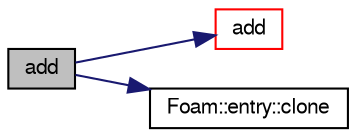digraph "add"
{
  bgcolor="transparent";
  edge [fontname="FreeSans",fontsize="10",labelfontname="FreeSans",labelfontsize="10"];
  node [fontname="FreeSans",fontsize="10",shape=record];
  rankdir="LR";
  Node31828 [label="add",height=0.2,width=0.4,color="black", fillcolor="grey75", style="filled", fontcolor="black"];
  Node31828 -> Node31829 [color="midnightblue",fontsize="10",style="solid",fontname="FreeSans"];
  Node31829 [label="add",height=0.2,width=0.4,color="red",URL="$a26014.html#ac2ddcab42322c8d8af5e5830ab4d431b",tooltip="Add a new entry. "];
  Node31828 -> Node31872 [color="midnightblue",fontsize="10",style="solid",fontname="FreeSans"];
  Node31872 [label="Foam::entry::clone",height=0.2,width=0.4,color="black",URL="$a26022.html#ad63ec96d7c9dad69a12b0a7633dc07c1",tooltip="Construct on freestore as copy with reference to the. "];
}
